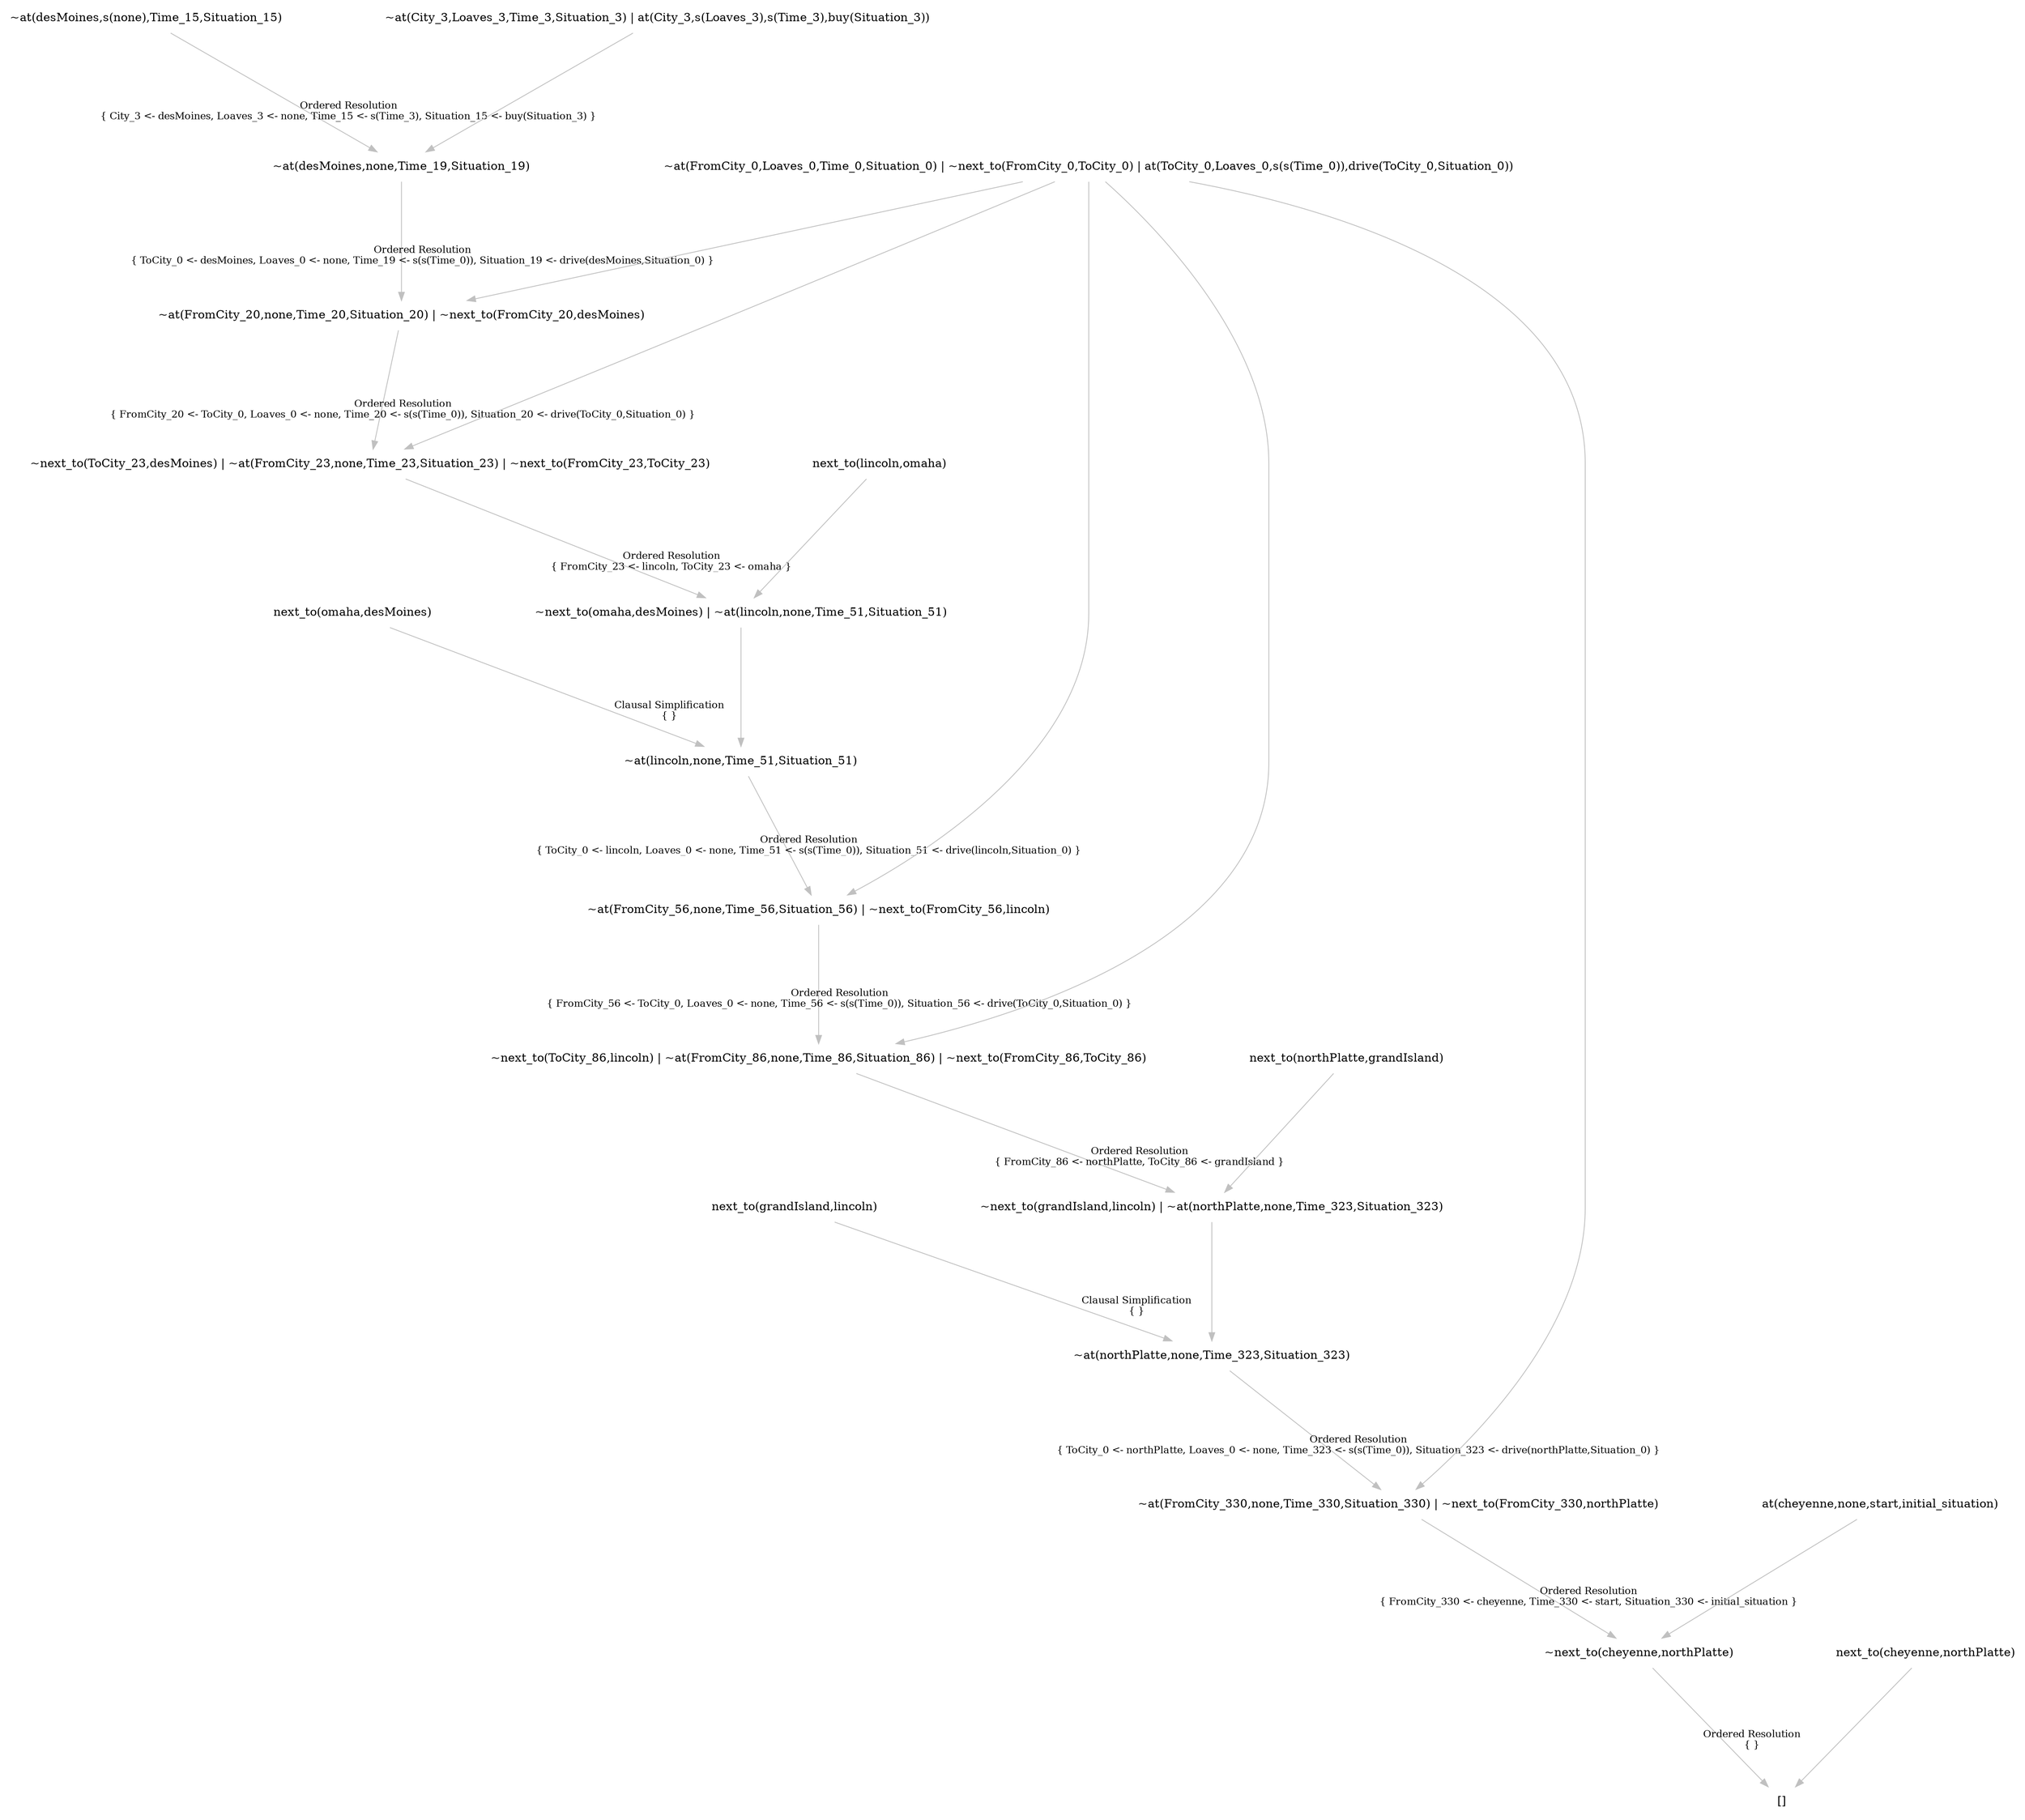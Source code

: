 digraph {
	nodesep="1.5"; ranksep=2;
	node [shape=plaintext];
	edge [color=gray];
	"~next_to(cheyenne,northPlatte)" -> "[]" [labelfontcolor=black,labelfontsize="12",headlabel="Ordered Resolution\n{ }",labeldistance="6"];
	"~at(FromCity_330,none,Time_330,Situation_330) | ~next_to(FromCity_330,northPlatte)" -> "~next_to(cheyenne,northPlatte)" [labelfontcolor=black,labelfontsize="12",headlabel="Ordered Resolution\n{ FromCity_330 <- cheyenne, Time_330 <- start, Situation_330 <- initial_situation }",labeldistance="6"];
	"~at(northPlatte,none,Time_323,Situation_323)" -> "~at(FromCity_330,none,Time_330,Situation_330) | ~next_to(FromCity_330,northPlatte)" [labelfontcolor=black,labelfontsize="12",headlabel="Ordered Resolution\n{ ToCity_0 <- northPlatte, Loaves_0 <- none, Time_323 <- s(s(Time_0)), Situation_323 <- drive(northPlatte,Situation_0) }",labeldistance="6"];
	"next_to(grandIsland,lincoln)" -> "~at(northPlatte,none,Time_323,Situation_323)" [labelfontcolor=black,labelfontsize="12",headlabel="Clausal Simplification\n{ }",labeldistance="6"];
	"~next_to(grandIsland,lincoln) | ~at(northPlatte,none,Time_323,Situation_323)" -> "~at(northPlatte,none,Time_323,Situation_323)" ;
	"~next_to(ToCity_86,lincoln) | ~at(FromCity_86,none,Time_86,Situation_86) | ~next_to(FromCity_86,ToCity_86)" -> "~next_to(grandIsland,lincoln) | ~at(northPlatte,none,Time_323,Situation_323)" [labelfontcolor=black,labelfontsize="12",headlabel="Ordered Resolution\n{ FromCity_86 <- northPlatte, ToCity_86 <- grandIsland }",labeldistance="6"];
	"~at(FromCity_56,none,Time_56,Situation_56) | ~next_to(FromCity_56,lincoln)" -> "~next_to(ToCity_86,lincoln) | ~at(FromCity_86,none,Time_86,Situation_86) | ~next_to(FromCity_86,ToCity_86)" [labelfontcolor=black,labelfontsize="12",headlabel="Ordered Resolution\n{ FromCity_56 <- ToCity_0, Loaves_0 <- none, Time_56 <- s(s(Time_0)), Situation_56 <- drive(ToCity_0,Situation_0) }",labeldistance="6"];
	"~at(lincoln,none,Time_51,Situation_51)" -> "~at(FromCity_56,none,Time_56,Situation_56) | ~next_to(FromCity_56,lincoln)" [labelfontcolor=black,labelfontsize="12",headlabel="Ordered Resolution\n{ ToCity_0 <- lincoln, Loaves_0 <- none, Time_51 <- s(s(Time_0)), Situation_51 <- drive(lincoln,Situation_0) }",labeldistance="6"];
	"next_to(omaha,desMoines)" -> "~at(lincoln,none,Time_51,Situation_51)" [labelfontcolor=black,labelfontsize="12",headlabel="Clausal Simplification\n{ }",labeldistance="6"];
	"~next_to(omaha,desMoines) | ~at(lincoln,none,Time_51,Situation_51)" -> "~at(lincoln,none,Time_51,Situation_51)" ;
	"~next_to(ToCity_23,desMoines) | ~at(FromCity_23,none,Time_23,Situation_23) | ~next_to(FromCity_23,ToCity_23)" -> "~next_to(omaha,desMoines) | ~at(lincoln,none,Time_51,Situation_51)" [labelfontcolor=black,labelfontsize="12",headlabel="Ordered Resolution\n{ FromCity_23 <- lincoln, ToCity_23 <- omaha }",labeldistance="6"];
	"~at(FromCity_20,none,Time_20,Situation_20) | ~next_to(FromCity_20,desMoines)" -> "~next_to(ToCity_23,desMoines) | ~at(FromCity_23,none,Time_23,Situation_23) | ~next_to(FromCity_23,ToCity_23)" [labelfontcolor=black,labelfontsize="12",headlabel="Ordered Resolution\n{ FromCity_20 <- ToCity_0, Loaves_0 <- none, Time_20 <- s(s(Time_0)), Situation_20 <- drive(ToCity_0,Situation_0) }",labeldistance="6"];
	"~at(desMoines,none,Time_19,Situation_19)" -> "~at(FromCity_20,none,Time_20,Situation_20) | ~next_to(FromCity_20,desMoines)" [labelfontcolor=black,labelfontsize="12",headlabel="Ordered Resolution\n{ ToCity_0 <- desMoines, Loaves_0 <- none, Time_19 <- s(s(Time_0)), Situation_19 <- drive(desMoines,Situation_0) }",labeldistance="6"];
	"~at(desMoines,s(none),Time_15,Situation_15)" -> "~at(desMoines,none,Time_19,Situation_19)" [labelfontcolor=black,labelfontsize="12",headlabel="Ordered Resolution\n{ City_3 <- desMoines, Loaves_3 <- none, Time_15 <- s(Time_3), Situation_15 <- buy(Situation_3) }",labeldistance="6"];
	"~at(City_3,Loaves_3,Time_3,Situation_3) | at(City_3,s(Loaves_3),s(Time_3),buy(Situation_3))" -> "~at(desMoines,none,Time_19,Situation_19)" ;
	"~at(FromCity_0,Loaves_0,Time_0,Situation_0) | ~next_to(FromCity_0,ToCity_0) | at(ToCity_0,Loaves_0,s(s(Time_0)),drive(ToCity_0,Situation_0))" -> "~at(FromCity_20,none,Time_20,Situation_20) | ~next_to(FromCity_20,desMoines)" ;
	"~at(FromCity_0,Loaves_0,Time_0,Situation_0) | ~next_to(FromCity_0,ToCity_0) | at(ToCity_0,Loaves_0,s(s(Time_0)),drive(ToCity_0,Situation_0))" -> "~next_to(ToCity_23,desMoines) | ~at(FromCity_23,none,Time_23,Situation_23) | ~next_to(FromCity_23,ToCity_23)" ;
	"next_to(lincoln,omaha)" -> "~next_to(omaha,desMoines) | ~at(lincoln,none,Time_51,Situation_51)" ;
	"~at(FromCity_0,Loaves_0,Time_0,Situation_0) | ~next_to(FromCity_0,ToCity_0) | at(ToCity_0,Loaves_0,s(s(Time_0)),drive(ToCity_0,Situation_0))" -> "~at(FromCity_56,none,Time_56,Situation_56) | ~next_to(FromCity_56,lincoln)" ;
	"~at(FromCity_0,Loaves_0,Time_0,Situation_0) | ~next_to(FromCity_0,ToCity_0) | at(ToCity_0,Loaves_0,s(s(Time_0)),drive(ToCity_0,Situation_0))" -> "~next_to(ToCity_86,lincoln) | ~at(FromCity_86,none,Time_86,Situation_86) | ~next_to(FromCity_86,ToCity_86)" ;
	"next_to(northPlatte,grandIsland)" -> "~next_to(grandIsland,lincoln) | ~at(northPlatte,none,Time_323,Situation_323)" ;
	"~at(FromCity_0,Loaves_0,Time_0,Situation_0) | ~next_to(FromCity_0,ToCity_0) | at(ToCity_0,Loaves_0,s(s(Time_0)),drive(ToCity_0,Situation_0))" -> "~at(FromCity_330,none,Time_330,Situation_330) | ~next_to(FromCity_330,northPlatte)" ;
	"at(cheyenne,none,start,initial_situation)" -> "~next_to(cheyenne,northPlatte)" ;
	"next_to(cheyenne,northPlatte)" -> "[]" ;
}

